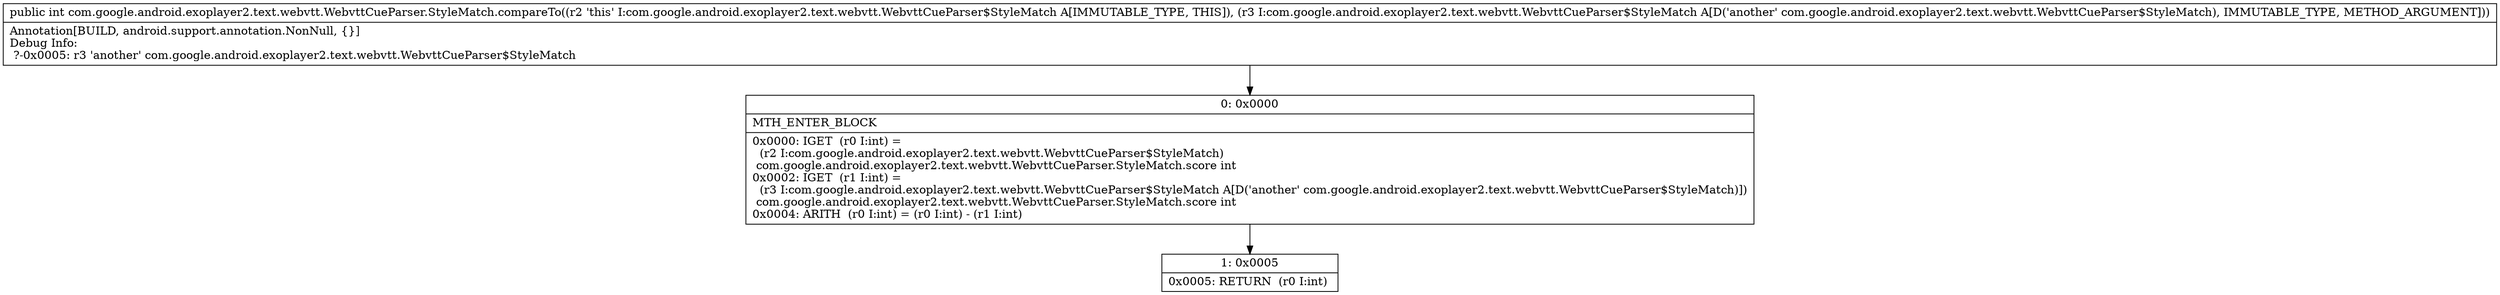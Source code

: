 digraph "CFG forcom.google.android.exoplayer2.text.webvtt.WebvttCueParser.StyleMatch.compareTo(Lcom\/google\/android\/exoplayer2\/text\/webvtt\/WebvttCueParser$StyleMatch;)I" {
Node_0 [shape=record,label="{0\:\ 0x0000|MTH_ENTER_BLOCK\l|0x0000: IGET  (r0 I:int) = \l  (r2 I:com.google.android.exoplayer2.text.webvtt.WebvttCueParser$StyleMatch)\l com.google.android.exoplayer2.text.webvtt.WebvttCueParser.StyleMatch.score int \l0x0002: IGET  (r1 I:int) = \l  (r3 I:com.google.android.exoplayer2.text.webvtt.WebvttCueParser$StyleMatch A[D('another' com.google.android.exoplayer2.text.webvtt.WebvttCueParser$StyleMatch)])\l com.google.android.exoplayer2.text.webvtt.WebvttCueParser.StyleMatch.score int \l0x0004: ARITH  (r0 I:int) = (r0 I:int) \- (r1 I:int) \l}"];
Node_1 [shape=record,label="{1\:\ 0x0005|0x0005: RETURN  (r0 I:int) \l}"];
MethodNode[shape=record,label="{public int com.google.android.exoplayer2.text.webvtt.WebvttCueParser.StyleMatch.compareTo((r2 'this' I:com.google.android.exoplayer2.text.webvtt.WebvttCueParser$StyleMatch A[IMMUTABLE_TYPE, THIS]), (r3 I:com.google.android.exoplayer2.text.webvtt.WebvttCueParser$StyleMatch A[D('another' com.google.android.exoplayer2.text.webvtt.WebvttCueParser$StyleMatch), IMMUTABLE_TYPE, METHOD_ARGUMENT]))  | Annotation[BUILD, android.support.annotation.NonNull, \{\}]\lDebug Info:\l  ?\-0x0005: r3 'another' com.google.android.exoplayer2.text.webvtt.WebvttCueParser$StyleMatch\l}"];
MethodNode -> Node_0;
Node_0 -> Node_1;
}

